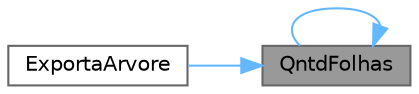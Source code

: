 digraph "QntdFolhas"
{
 // LATEX_PDF_SIZE
  bgcolor="transparent";
  edge [fontname=Helvetica,fontsize=10,labelfontname=Helvetica,labelfontsize=10];
  node [fontname=Helvetica,fontsize=10,shape=box,height=0.2,width=0.4];
  rankdir="RL";
  Node1 [label="QntdFolhas",height=0.2,width=0.4,color="gray40", fillcolor="grey60", style="filled", fontcolor="black",tooltip="Retorna a quantidade de folhas de certa árvore."];
  Node1 -> Node2 [dir="back",color="steelblue1",style="solid"];
  Node2 [label="ExportaArvore",height=0.2,width=0.4,color="grey40", fillcolor="white", style="filled",URL="$_arvore_8c.html#ad9dbcc1eff0144c00dd5fa224684232f",tooltip="Retorna o bitmap referente a arvore de codificacao seguindo a travessia de pre-ordem e bit de identif..."];
  Node1 -> Node1 [dir="back",color="steelblue1",style="solid"];
}
